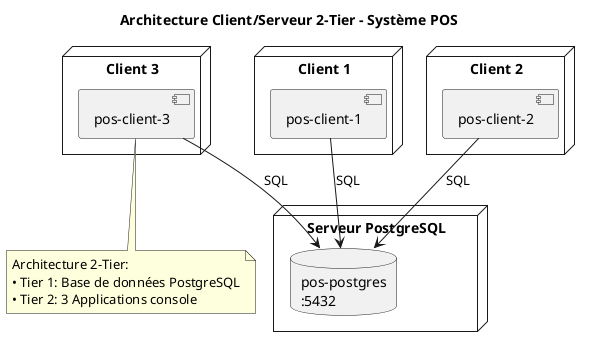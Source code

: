 @startuml
title Architecture Client/Serveur 2-Tier - Système POS

node "Serveur PostgreSQL" {
  database "pos-postgres\n:5432" as DB
}

node "Client 1" {
  component "pos-client-1" as App1
}

node "Client 2" {
  component "pos-client-2" as App2
}

node "Client 3" {
  component "pos-client-3" as App3
}

App1 --> DB : SQL
App2 --> DB : SQL
App3 --> DB : SQL

note bottom
  Architecture 2-Tier:
  • Tier 1: Base de données PostgreSQL
  • Tier 2: 3 Applications console
end note

@enduml
